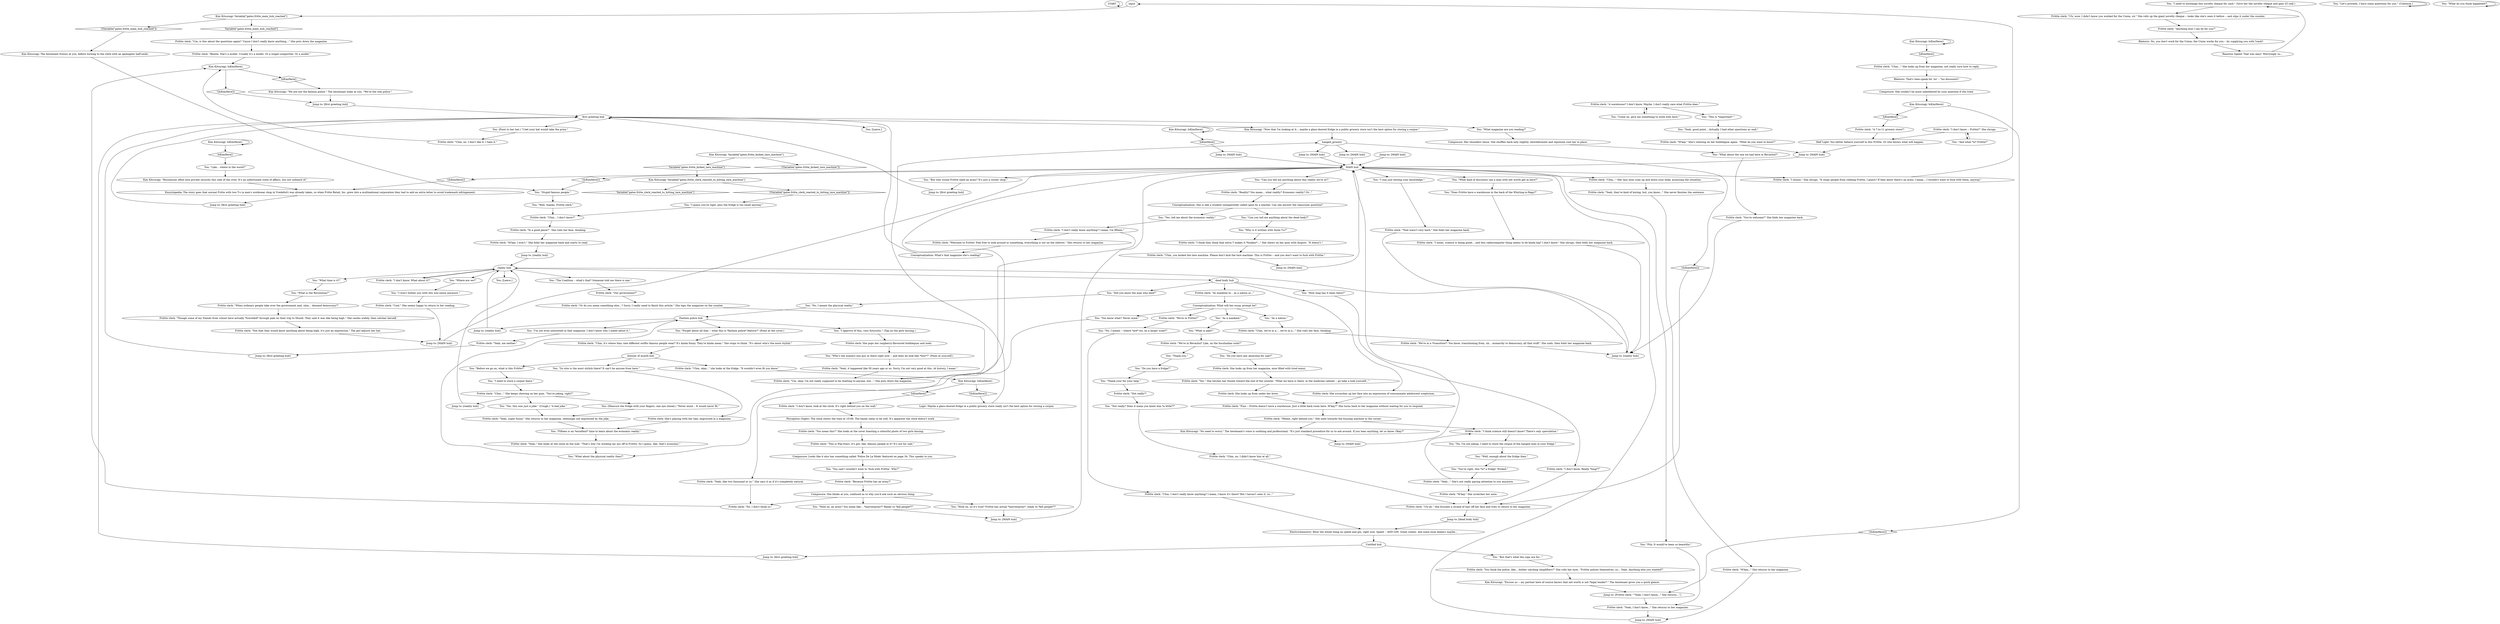 # FRITTE / FRITTE CLERK
# A dialogue with a bored teenage girl who works as a shop clerk.
# ==================================================
digraph G {
	  0 [label="START"];
	  1 [label="input"];
	  2 [label="Kim Kitsuragi: IsKimHere()"];
	  3 [label="IsKimHere()", shape=diamond];
	  4 [label="!(IsKimHere())", shape=diamond];
	  5 [label="You: \"I need to exchange this novelty cheque for cash.\" (Give her the novelty cheque and gain 25 reál.)"];
	  6 [label="Electrochemistry: Blow the whole thing on speed and gin, right now. Speed -- AND GIN. Great combo. Ask some local dealers maybe..."];
	  7 [label="dead body hub"];
	  8 [label="You: \"Where are we?\""];
	  9 [label="You: \"What is the Revolution?\""];
	  10 [label="Frittte clerk: \"I don't know, look at the clock. It's right behind you on the wall.\""];
	  11 [label="Kim Kitsuragi: \"Now that I'm looking at it... maybe a glass-doored fridge in a public grocery store isn't the best option for storing a corpse.\""];
	  12 [label="You: \"Let's proceed, I have some questions for you.\" (Continue.)"];
	  13 [label="Frittte clerk: \"Um, okay. I'm not really supposed to be chatting to anyone, but...\" She puts down the magazine."];
	  14 [label="Jump to: [reality hub]"];
	  15 [label="You: \"Stupid famous people.\""];
	  16 [label="Jump to: [first greeting hub]"];
	  17 [label="You: \"Yeah, good point... Actually, I had other questions as well.\""];
	  18 [label="Frittte clerk: She scrunches up her face into an expression of consummate adolescent scepticism."];
	  19 [label="You: \"Thank your for your help.\""];
	  20 [label="Frittte clerk: \"Mhmh, right behind you.\" She nods towards the buzzing machine in the corner."];
	  21 [label="Jump to: [MAIN hub]"];
	  22 [label="You: \"Pity. It would've been so beautiful.\""];
	  23 [label="You: \"Can you tell me anything about the dead body?\""];
	  24 [label="You: \"No, I meant the physical reality.\""];
	  25 [label="Frittte clerk: \"Not really?\""];
	  26 [label="Frittte clerk: \"Uh-uh.\" She brushes a strand of hair off her face and tries to return to her magazine."];
	  27 [label="Jump to: [dead body hub]"];
	  28 [label="Jump to: [MAIN hub]"];
	  29 [label="Frittte clerk: \"M'kay.\" She scratches her nose."];
	  30 [label="You: \"Well, enough about the fridge then.\""];
	  31 [label="Frittte clerk: \"Uhm, okay...\" she looks at the fridge. \"It wouldn't even fit you know.\""];
	  32 [label="You: (Point to her hat.) \"I bet your hat would take the prize.\""];
	  33 [label="You: \"Before we go on, what is this Frittte?\""];
	  34 [label="You: \"Who's the numero uno guy in there right now -- and does he look like *this*?\" (Point at yourself.)"];
	  35 [label="Composure: Her shoulders tense. She shuffles back only slightly; bewilderment and repulsion root her in place."];
	  36 [label="Frittte clerk: \"You mean this?\" She looks at the cover boasting a colourful photo of two girls kissing."];
	  37 [label="Jump to: [reality hub]"];
	  38 [label="You: \"No, I'm not joking. I need to store the corpse of the hanged man in your fridge.\""];
	  39 [label="Frittte clerk: \"Though some of my friends from school have actually *travelled* through pale on their trip to Mundi. They said it was like being high.\" She smiles widely, then catches herself."];
	  40 [label="You: \"What about the one we had here in Revachol?\""];
	  41 [label="Kim Kitsuragi: IsKimHere()"];
	  42 [label="IsKimHere()", shape=diamond];
	  43 [label="!(IsKimHere())", shape=diamond];
	  44 [label="You: [Leave.]"];
	  45 [label="You: \"What is pale?\""];
	  46 [label="Frittte clerk: \"In a good place?\"  She rubs her face, thinking."];
	  47 [label="Kim Kitsuragi: IsKimHere()"];
	  48 [label="IsKimHere()", shape=diamond];
	  49 [label="!(IsKimHere())", shape=diamond];
	  50 [label="You: \"Well, thanks, Frittte clerk.\""];
	  51 [label="Frittte clerk: \"Yeah, they're kind of boring, but, you know...\" She never finishes the sentence."];
	  52 [label="Frittte clerk: \"No, I don't think so.\""];
	  53 [label="You: \"But why would Frittte need an army? It's just a corner shop.\""];
	  54 [label="You: \"Do you have any ammonia for sale?\""];
	  55 [label="You: \"I was just testing your knowledge.\""];
	  56 [label="You: \"Do you have a fridge?\""];
	  57 [label="Frittte clerk: \"You're welcome?\" She folds her magazine back."];
	  58 [label="Frittte clerk: \"Yeah, it happened like 50 years ago or so. Sorry, I'm not very good at this. At history, I mean.\""];
	  59 [label="Frittte clerk: \"Uhm...\" Her lazy eyes scan up and down your body, assessing the situation."];
	  60 [label="You: \"You said I wouldn't want to 'fuck with Frittte'. Why?\""];
	  61 [label="Fashion police hub"];
	  62 [label="Frittte clerk: \"I don't know. What about it?\""];
	  63 [label="You: \"The Coalition -- what's that? Someone told me there is one.\""];
	  64 [label="You: \"I won't bother you with this non-sense anymore.\""];
	  65 [label="Frittte clerk: \"We're in Frittte?\""];
	  66 [label="You: \"As a mankind.\""];
	  67 [label="You: \"Like... where in the world?\""];
	  68 [label="Kim Kitsuragi: \"No need to worry.\" The lieutenant's voice is soothing and professional. \"It's just standard procedure for us to ask around. If you hear anything, let us know. Okay?\""];
	  69 [label="You: \"You're right, this *is* a fridge! Wicked.\""];
	  70 [label="Frittte clerk: She's playing with her hair, engrossed in a magazine."];
	  71 [label="Frittte clerk: \"Benita. She's a model. Usually it's a model. Or a singer-songwriter. Or a model.\""];
	  72 [label="Jump to: [MAIN hub]"];
	  73 [label="Frittte clerk: \"Yeah, like two thousand or so.\" She says it as if it's completely natural."];
	  74 [label="Frittte clerk: \"M'kay. I won't.\" She folds her magazine back and starts to read."];
	  75 [label="Frittte clerk: \"I mean, science is doing great... and this radiocomputer thing seems to be kinda big? I don't know.\" She shrugs, then folds her magazine back."];
	  76 [label="Frittte clerk: \"A warehouse? I don't know. Maybe. I don't really care what Frittte does.\""];
	  77 [label="Frittte clerk: She looks up from under her brow."];
	  78 [label="Jump to: [MAIN hub]"];
	  79 [label="Kim Kitsuragi: \"Businesses often hire private security this side of the river. It's an unfortunate state of affairs, but not unheard of.\""];
	  80 [label="Frittte clerk: \"We're in Revachol? Like, on the Insulindian isola?\""];
	  81 [label="Frittte clerk: \"I think science still doesn't know? There's only speculation.\""];
	  82 [label="You: \"I need to store a corpse there.\""];
	  83 [label="Frittte clerk: \"I don't know -- Frittte?\" She shrugs."];
	  84 [label="Frittte clerk: \"A 7-to-11 grocery store?\""];
	  85 [label="Kim Kitsuragi: \"Excuse us -- my partner here of course knows that net worth is not *legal tender*.\" The lieutenant gives you a quick glance."];
	  86 [label="Half Light: You better behave yourself in this Frittte. Or who knows what will happen."];
	  87 [label="You: \"Why is it written with three T-s?\""];
	  88 [label="Frittte clerk: \"Uhm, I don't really know anything? I mean, I know it's there? But I haven't seen it, so...\""];
	  89 [label="Frittte clerk: \"As mankind or... as a nation or...\""];
	  90 [label="You: \"What do you think happened?\""];
	  91 [label="Frittte clerk: \"Uhm... I don't know?\""];
	  92 [label="Frittte clerk: \"M'kay...\" She returns to her magazine."];
	  93 [label="Jump to: [first greeting hub]"];
	  94 [label="Jump to: [first greeting hub]"];
	  95 [label="Frittte clerk: \"I dunno.\" She shrugs. \"It stops people from robbing Frittte, I guess? If they know there's an army, I mean... I wouldn't want to fuck with them, anyway.\""];
	  96 [label="You: \"Does Frittte have a warehouse in the back of the Whirling-in-Rags?\""];
	  97 [label="Frittte clerk: \"Uhm...\" She looks up from her magazine, not really sure how to reply."];
	  98 [label="Kim Kitsuragi: The lieutenant frowns at you, before turning to the clerk with an apologetic half-smile."];
	  99 [label="Frittte clerk: \"Welcome to Frittte! Feel free to look around or something, everything is out on the shelves.\" She returns to her magazine."];
	  100 [label="You: \"Fifteen is an *excellent* time to learn about the economic reality.\""];
	  101 [label="Jump to: [MAIN hub]"];
	  102 [label="You: \"I guess you're right, plus the fridge is too small anyway.\""];
	  103 [label="Frittte clerk: \"Uhm, you kicked the tare machine. Please don't kick the tare machine. This is Frittte -- and you don't want to fuck with Frittte.\""];
	  104 [label="Encyclopedia: The story goes that normal Fritte with two T-s (a men's workwear shop in Vredefort) was already taken, so when Fritte Retail, Inc. grew into a multinational corporation they had to add an extra letter to avoid trademark infringement."];
	  105 [label="Untitled hub"];
	  106 [label="Jump to: [MAIN hub]"];
	  107 [label="Frittte clerk: \"Yeah.\" She looks at the clock on the wall. \"That's why I'm working my ass off in Frittte. So I guess, like, that's economic.\""];
	  108 [label="hanged_grocery"];
	  109 [label="Kim Kitsuragi: Variable[\"gates.fritte_kicked_tare_machine\"]"];
	  110 [label="Variable[\"gates.fritte_kicked_tare_machine\"]", shape=diamond];
	  111 [label="!(Variable[\"gates.fritte_kicked_tare_machine\"])", shape=diamond];
	  112 [label="You: \"I'm not even interested in that magazine. I don't know why I asked about it.\""];
	  113 [label="Frittte clerk: She pops her raspberry-flavoured bubblegum and nods."];
	  114 [label="Kim Kitsuragi: \"We are not the fashion police.\" The lieutenant looks at you. \"We're the real police.\""];
	  115 [label="Frittte clerk: \"Um, is this about the questions again? 'Cause I don't really know anything...\" She puts down the magazine."];
	  116 [label="Frittte clerk: \"Anything else I can do for you?\""];
	  117 [label="Rhetoric: No, you don't work for the Union, the Union works for you -- by supplying you with *cash*."];
	  118 [label="You: \"What time is it?\""];
	  119 [label="You: \"I approve of this, very futuristic.\" (Tap on the girls kissing.)"];
	  120 [label="MAIN hub"];
	  121 [label="Composure: Looks like it also has something called 'Police De La Mode' featured on page 34. This speaks to you."];
	  122 [label="reality hub"];
	  123 [label="You: \"As a nation.\""];
	  124 [label="Logic: Maybe a glass-doored fridge in a public grocery store really isn't the best option for storing a corpse."];
	  125 [label="first greeting hub"];
	  126 [label="Conceptualization: She is like a student unexpectedly called upon by a teacher. Can she answer the classroom question?"];
	  127 [label="Frittte clerk: \"Uhm, no. I don't like it, I hate it.\""];
	  128 [label="Frittte clerk: \"This is Pop-Stars, it's got, like, famous people in it? It's not for sale.\""];
	  129 [label="You: \"And what *is* Frittte?\""];
	  130 [label="You: \"Hold on, an army? You mean like... *mercenaries*? Ready to *kill people*?\""];
	  131 [label="You: \"What kind of discounts can a man with net worth get in here?\""];
	  132 [label="You: \"Can you tell me anything about this reality we're in?\""];
	  133 [label="You: \"Did you know the man who died?\""];
	  134 [label="You: \"How long has it been there?\""];
	  135 [label="Frittte clerk: \"Uhm...\" She keeps chewing on her gum. \"You're joking, right?\""];
	  136 [label="Frittte clerk: \"We're in a *transition*! You know, transitioning from, uh... monarchy to democracy, all that stuff.\" She nods, then folds her magazine back."];
	  137 [label="Frittte clerk: \"Or do you mean something else...? Sorry, I really need to finish this article.\" She taps the magazine on the counter."];
	  138 [label="Kim Kitsuragi: Variable[\"gates.fritte_main_hub_reached\"]"];
	  139 [label="Variable[\"gates.fritte_main_hub_reached\"]", shape=diamond];
	  140 [label="!(Variable[\"gates.fritte_main_hub_reached\"])", shape=diamond];
	  141 [label="Composure: She couldn't be more unbothered by your question if she tried."];
	  142 [label="Perception (Sight): The clock shows the time at 10:09. The hands seem to be still. It's apparent the clock doesn't work."];
	  143 [label="Frittte clerk: \"Yeah, I don't know...\" She returns to her magazine."];
	  144 [label="Frittte clerk: \"Not that they would know anything about being high, it's just an expression.\" The girl adjusts her hat."];
	  145 [label="Frittte clerk: \"Yeah, super funny.\" She returns to her magazine, seemingly not impressed by the joke."];
	  146 [label="You: \"Hold on, so it's true? Frittte has actual *mercenaries*, ready to *kill people*?\""];
	  147 [label="You: \"Come on, give me something to work with here.\""];
	  148 [label="You: \"But that's what the cops are for...\""];
	  149 [label="Frittte clerk: \"Yes.\" She hitches her thumb toward the end of the counter. \"What we have is there, in the medicine cabinet -- go take a look yourself...\""];
	  150 [label="Frittte clerk: \"Uh, wow, I didn't know you worked for the Union, sir.\" She rolls up the giant novelty cheque -- looks like she's seen it before -- and slips it under the counter."];
	  151 [label="Frittte clerk: \"Cool.\" She seems happy to return to her reading."];
	  152 [label="Jump to: [MAIN hub]"];
	  153 [label="Frittte clerk: \"I don't know. Really *long*?\""];
	  154 [label="You: (Measure the fridge with your fingers, one eye closed.) \"Never mind... It would never fit.\""];
	  155 [label="You: \"Yes, this was just a joke.\" (Cough.) \"A bad joke.\""];
	  156 [label="Frittte clerk: \"Yeah...\" She's not really paying attention to you anymore."];
	  157 [label="Jump to: [MAIN hub]"];
	  158 [label="Frittte clerk: \"Because Frittte has an army?\""];
	  159 [label="You: \"Not really? Does it mean you knew him *a little*?\""];
	  160 [label="You: \"You know what? Never mind.\""];
	  161 [label="Jump to: [reality hub]"];
	  162 [label="Kim Kitsuragi: IsKimHere()"];
	  163 [label="IsKimHere()", shape=diamond];
	  164 [label="!(IsKimHere())", shape=diamond];
	  165 [label="Frittte clerk: \"You think the police, like... bother catching shoplifters?\" She rolls her eyes. \"Frittte polices themselves, so... Yeah. Anything else you wanted?\""];
	  166 [label="You: \"What magazine are you reading?\""];
	  167 [label="You: \"Yes, tell me about the economic reality.\""];
	  168 [label="Frittte clerk: \"I don't really know anything? I mean, I'm fifteen.\""];
	  169 [label="Kim Kitsuragi: IsKimHere()"];
	  170 [label="IsKimHere()", shape=diamond];
	  171 [label="!(IsKimHere())", shape=diamond];
	  172 [label="Frittte clerk: \"Fine -- Frittte doesn't have a warehouse. Just a little back room here. M'kay?\" She turns back to her magazine without waiting for you to respond."];
	  173 [label="Reaction Speed: That was easy! Worryingly so..."];
	  174 [label="You: \"What about the physical reality then?\""];
	  175 [label="You: \"No, I meant -- where *are* we, on a larger scale?\""];
	  176 [label="Jump to: [reality hub]"];
	  177 [label="Frittte clerk: \"Uhm, it's where they rate different outfits famous people wear? It's kinda funny. They're kinda mean.\" She stops to think. \"It's about who's the most stylish.\""];
	  178 [label="Jump to: [first greeting hub]"];
	  179 [label="Frittte clerk: \"When ordinary people take over the government and, uhm... demand democracy?\""];
	  180 [label="dresser of month hub"];
	  181 [label="Kim Kitsuragi: Variable[\"gates.fritte_clerk_reacted_to_hitting_tare_machine\"]"];
	  182 [label="Variable[\"gates.fritte_clerk_reacted_to_hitting_tare_machine\"]", shape=diamond];
	  183 [label="!(Variable[\"gates.fritte_clerk_reacted_to_hitting_tare_machine\"])", shape=diamond];
	  184 [label="Jump to: [MAIN hub]"];
	  185 [label="Frittte clerk: \"Yeah, me neither.\""];
	  186 [label="Frittte clerk: \"Uhm, no. I didn't know him at all.\""];
	  187 [label="Conceptualization: What will her essay prompt be?"];
	  188 [label="Rhetoric: That's teen-speak for 'no' -- *no discounts*."];
	  189 [label="Composure: She blinks at you, confused as to why you'd ask such an obvious thing."];
	  190 [label="You: \"Forget about all that -- what this is *fashion police* feature?\" (Point at the cover.)"];
	  191 [label="Conceptualization: What's that magazine she's reading?"];
	  192 [label="Frittte clerk: \"That wasn't very hard.\" She folds her magazine back."];
	  193 [label="Jump to: [first greeting hub]"];
	  194 [label="Jump to: [MAIN hub]"];
	  195 [label="You: \"This is *important*.\""];
	  196 [label="Jump to: [Frittte clerk: \"\"Yeah, I don't know...\" She returns...\"]"];
	  197 [label="Frittte clerk: She looks up from her magazine, eyes filled with tired ennui."];
	  198 [label="Frittte clerk: \"Reality? You mean... what reality? Economic reality? Or...\""];
	  199 [label="Frittte clerk: \"Our government?\""];
	  200 [label="You: \"Thank you.\""];
	  201 [label="Frittte clerk: \"Uhm, we're in a.... we're in a...\" She rubs her face, thinking."];
	  202 [label="You: [Leave.]"];
	  203 [label="You: \"So who is the most stylish there? It can't be anyone from here.\""];
	  204 [label="Frittte clerk: \"I think they think that extra T makes it *funkier*...\" She chews on her gum with disgust. \"It doesn't.\""];
	  205 [label="Kim Kitsuragi: IsKimHere()"];
	  206 [label="IsKimHere()", shape=diamond];
	  207 [label="!(IsKimHere())", shape=diamond];
	  208 [label="Frittte clerk: \"M'kay.\" She's chewing on her bubblegum again. \"What do you want to know?\""];
	  0 -> 0
	  1 -> 138
	  2 -> 2
	  2 -> 3
	  3 -> 78
	  4 -> 104
	  5 -> 150
	  6 -> 105
	  7 -> 89
	  7 -> 18
	  7 -> 133
	  7 -> 134
	  8 -> 64
	  9 -> 179
	  10 -> 142
	  11 -> 108
	  12 -> 12
	  13 -> 120
	  14 -> 122
	  15 -> 50
	  16 -> 125
	  17 -> 208
	  18 -> 172
	  19 -> 25
	  20 -> 81
	  20 -> 68
	  21 -> 120
	  22 -> 143
	  23 -> 87
	  24 -> 61
	  25 -> 159
	  26 -> 27
	  27 -> 6
	  28 -> 120
	  29 -> 26
	  30 -> 69
	  31 -> 169
	  32 -> 127
	  33 -> 82
	  34 -> 58
	  35 -> 40
	  36 -> 128
	  37 -> 122
	  38 -> 30
	  39 -> 144
	  40 -> 57
	  41 -> 41
	  41 -> 42
	  42 -> 97
	  43 -> 15
	  45 -> 80
	  46 -> 74
	  47 -> 48
	  47 -> 47
	  48 -> 67
	  49 -> 26
	  50 -> 91
	  51 -> 92
	  52 -> 205
	  53 -> 94
	  54 -> 197
	  55 -> 192
	  56 -> 19
	  57 -> 176
	  58 -> 13
	  59 -> 51
	  60 -> 158
	  61 -> 112
	  61 -> 190
	  61 -> 14
	  61 -> 119
	  62 -> 122
	  63 -> 199
	  64 -> 151
	  65 -> 175
	  66 -> 45
	  67 -> 79
	  68 -> 28
	  69 -> 156
	  70 -> 100
	  71 -> 205
	  72 -> 120
	  73 -> 52
	  74 -> 161
	  75 -> 176
	  76 -> 147
	  76 -> 195
	  77 -> 172
	  78 -> 120
	  79 -> 104
	  80 -> 200
	  80 -> 54
	  81 -> 38
	  82 -> 135
	  83 -> 129
	  83 -> 86
	  84 -> 86
	  85 -> 196
	  86 -> 194
	  87 -> 204
	  88 -> 6
	  89 -> 187
	  90 -> 90
	  91 -> 46
	  92 -> 157
	  93 -> 125
	  94 -> 125
	  95 -> 1
	  96 -> 75
	  97 -> 188
	  98 -> 15
	  99 -> 191
	  100 -> 107
	  101 -> 120
	  102 -> 91
	  103 -> 184
	  104 -> 178
	  105 -> 16
	  105 -> 148
	  106 -> 120
	  107 -> 174
	  108 -> 49
	  108 -> 101
	  108 -> 21
	  109 -> 110
	  109 -> 111
	  110 -> 181
	  112 -> 185
	  113 -> 34
	  114 -> 93
	  115 -> 71
	  116 -> 117
	  117 -> 173
	  118 -> 9
	  119 -> 113
	  120 -> 131
	  120 -> 4
	  120 -> 132
	  120 -> 43
	  120 -> 53
	  120 -> 22
	  120 -> 55
	  120 -> 59
	  120 -> 95
	  121 -> 60
	  122 -> 7
	  122 -> 8
	  122 -> 44
	  122 -> 118
	  122 -> 62
	  122 -> 63
	  123 -> 201
	  124 -> 108
	  125 -> 32
	  125 -> 202
	  125 -> 11
	  125 -> 166
	  126 -> 23
	  126 -> 167
	  127 -> 205
	  128 -> 121
	  129 -> 83
	  130 -> 72
	  131 -> 96
	  132 -> 198
	  133 -> 24
	  134 -> 153
	  135 -> 154
	  135 -> 155
	  135 -> 37
	  136 -> 176
	  137 -> 13
	  138 -> 139
	  138 -> 140
	  139 -> 115
	  140 -> 98
	  141 -> 162
	  142 -> 36
	  143 -> 157
	  144 -> 152
	  145 -> 100
	  146 -> 72
	  147 -> 76
	  148 -> 165
	  149 -> 77
	  150 -> 116
	  151 -> 152
	  152 -> 120
	  153 -> 26
	  154 -> 145
	  155 -> 145
	  156 -> 81
	  156 -> 29
	  157 -> 120
	  158 -> 189
	  159 -> 186
	  160 -> 73
	  161 -> 122
	  162 -> 163
	  162 -> 164
	  163 -> 84
	  164 -> 196
	  165 -> 85
	  166 -> 35
	  167 -> 168
	  168 -> 99
	  168 -> 174
	  169 -> 170
	  169 -> 171
	  170 -> 10
	  171 -> 124
	  172 -> 20
	  173 -> 5
	  174 -> 61
	  175 -> 88
	  176 -> 122
	  177 -> 180
	  178 -> 125
	  179 -> 39
	  180 -> 33
	  180 -> 203
	  180 -> 31
	  181 -> 182
	  181 -> 183
	  183 -> 102
	  184 -> 120
	  185 -> 193
	  186 -> 26
	  187 -> 160
	  187 -> 65
	  187 -> 66
	  187 -> 123
	  188 -> 141
	  189 -> 146
	  189 -> 52
	  189 -> 130
	  190 -> 177
	  191 -> 125
	  192 -> 176
	  193 -> 125
	  194 -> 120
	  195 -> 17
	  196 -> 143
	  197 -> 149
	  198 -> 126
	  199 -> 137
	  200 -> 56
	  201 -> 136
	  203 -> 70
	  204 -> 103
	  205 -> 206
	  205 -> 207
	  206 -> 114
	  207 -> 93
	  208 -> 194
}

